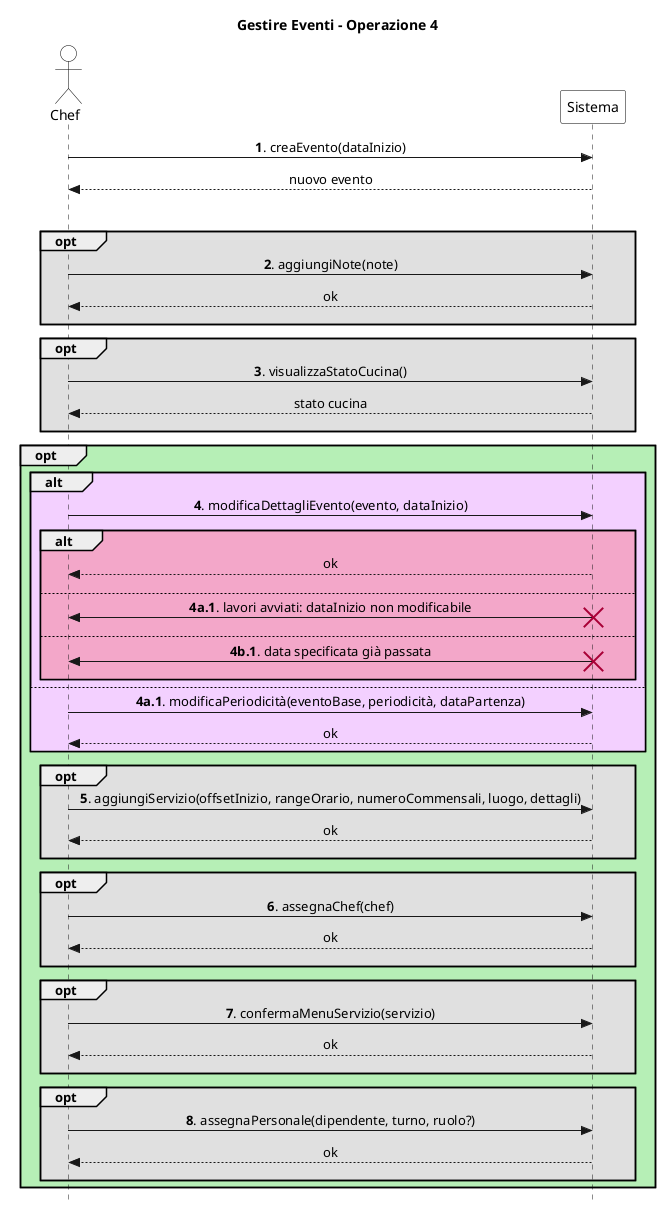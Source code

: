 @startuml
skinparam Style strictuml
skinparam SequenceMessageAlign center

skinparam sequence {
    ActorBorderColor Black
    ActorBackgroundColor White
    ParticipantBorderColor Black
    ParticipantBackgroundColor White
}

actor Chef
participant Sistema

title Gestire Eventi - Operazione 4

Chef -> Sistema: **1**. creaEvento(dataInizio)
return nuovo evento

loop #e0e0e0
    opt #e0e0e0
        Chef -> Sistema: **2**. aggiungiNote(note)
        return ok
        ||10||
    end

    opt #e0e0e0
        Chef -> Sistema: **3**. visualizzaStatoCucina()
        return stato cucina
        ||10||
    end

    opt #b6efb6
        alt #f3d0ff
            Chef -> Sistema: **4**. modificaDettagliEvento(evento, dataInizio)
            alt #f3a7c9
                return ok
                ||10||
            else
                Chef <- Sistema: **4a.1**. lavori avviati: dataInizio non modificabile
                destroy Sistema
                ||10||
             else
                Chef <- Sistema: **4b.1**. data specificata già passata
                destroy Sistema
                ||10||
            end
        else
            Chef -> Sistema: **4a.1**. modificaPeriodicità(eventoBase, periodicità, dataPartenza)
            return ok
    end

    opt #e0e0e0
        Chef -> Sistema: **5**. aggiungiServizio(offsetInizio, rangeOrario, numeroCommensali, luogo, dettagli)
        return ok
        ||10||
    end

    opt #e0e0e0
        Chef -> Sistema: **6**. assegnaChef(chef)
        return ok
        ||10||
    end

    opt #e0e0e0
        Chef -> Sistema: **7**. confermaMenuServizio(servizio)
        return ok
        ||10||
    end

    opt #e0e0e0
        Chef -> Sistema: **8**. assegnaPersonale(dipendente, turno, ruolo?)
        return ok
        ||10||
    end
end
@enduml